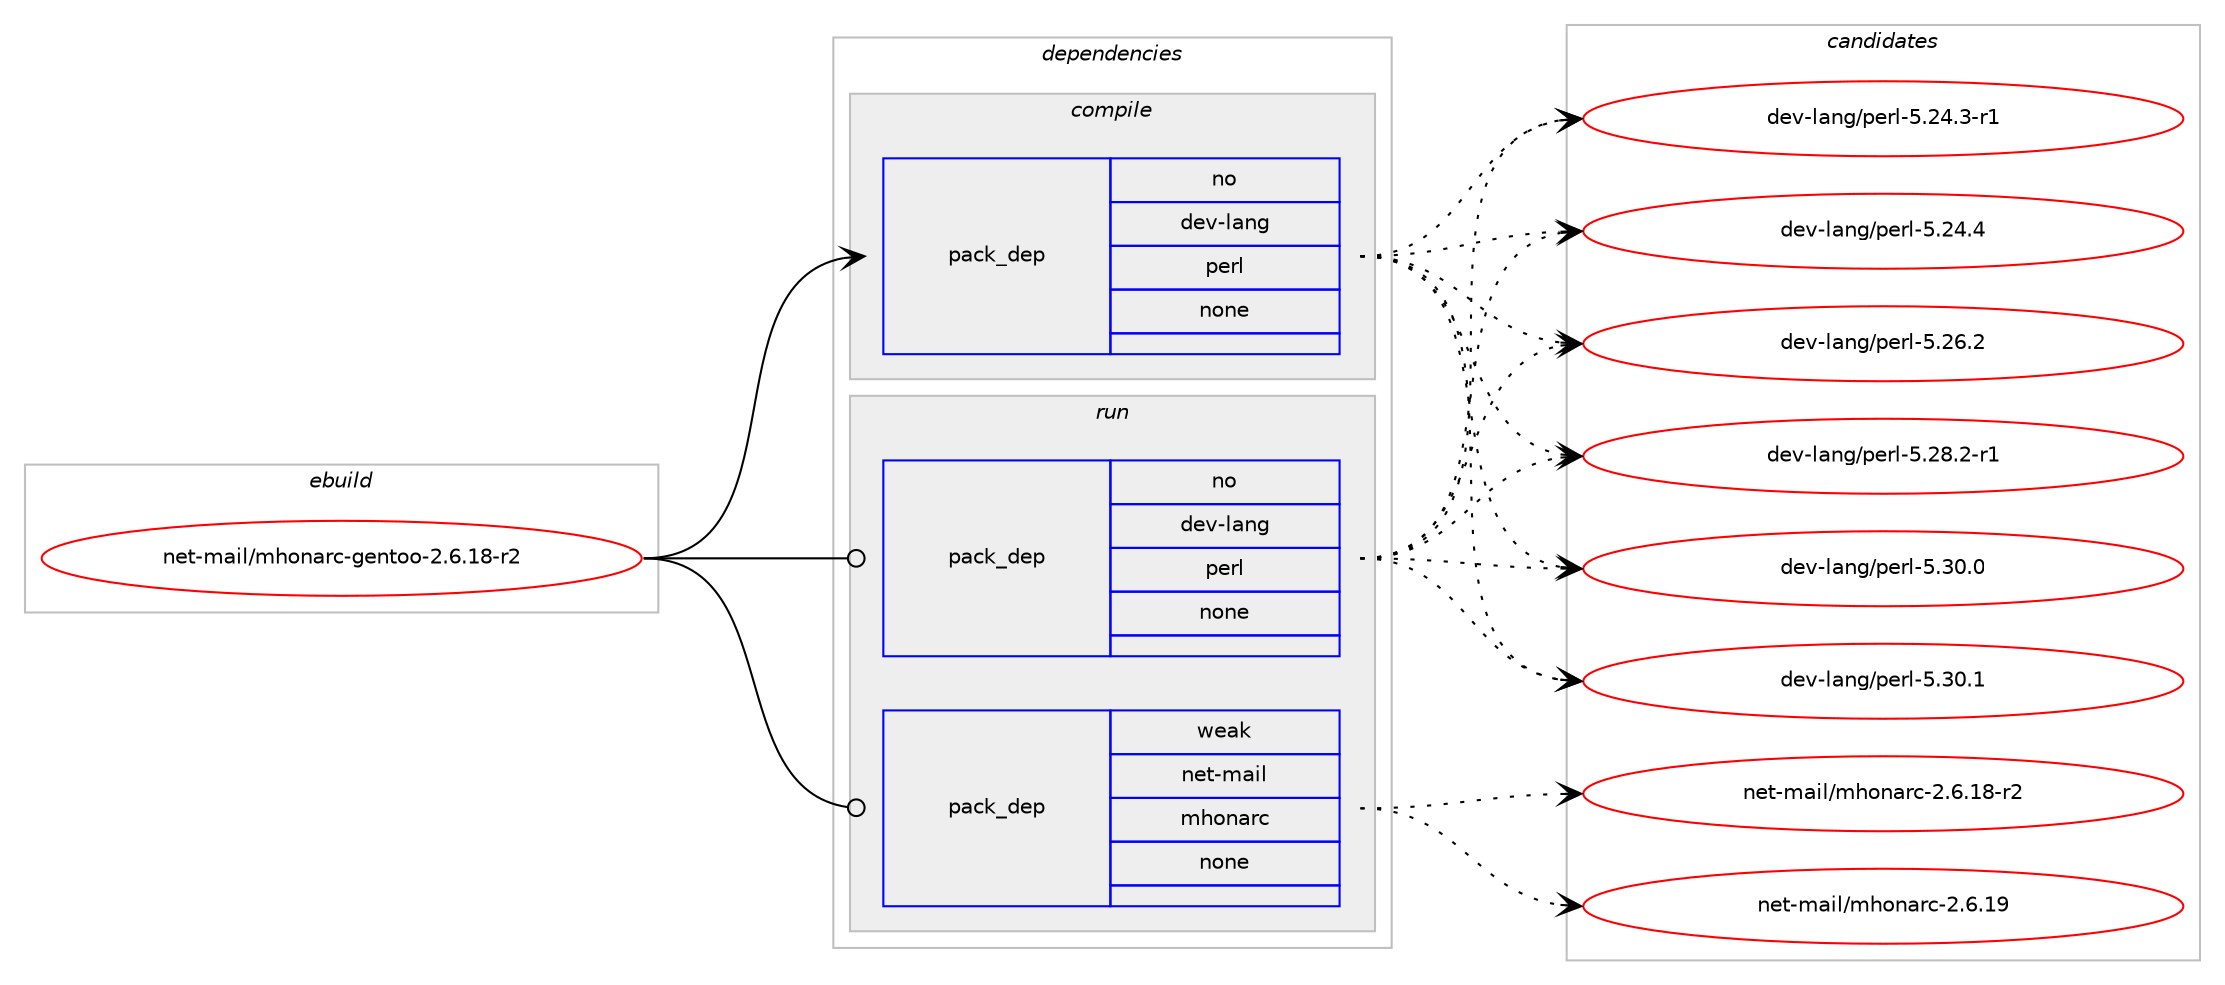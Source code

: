 digraph prolog {

# *************
# Graph options
# *************

newrank=true;
concentrate=true;
compound=true;
graph [rankdir=LR,fontname=Helvetica,fontsize=10,ranksep=1.5];#, ranksep=2.5, nodesep=0.2];
edge  [arrowhead=vee];
node  [fontname=Helvetica,fontsize=10];

# **********
# The ebuild
# **********

subgraph cluster_leftcol {
color=gray;
rank=same;
label=<<i>ebuild</i>>;
id [label="net-mail/mhonarc-gentoo-2.6.18-r2", color=red, width=4, href="../net-mail/mhonarc-gentoo-2.6.18-r2.svg"];
}

# ****************
# The dependencies
# ****************

subgraph cluster_midcol {
color=gray;
label=<<i>dependencies</i>>;
subgraph cluster_compile {
fillcolor="#eeeeee";
style=filled;
label=<<i>compile</i>>;
subgraph pack613270 {
dependency830335 [label=<<TABLE BORDER="0" CELLBORDER="1" CELLSPACING="0" CELLPADDING="4" WIDTH="220"><TR><TD ROWSPAN="6" CELLPADDING="30">pack_dep</TD></TR><TR><TD WIDTH="110">no</TD></TR><TR><TD>dev-lang</TD></TR><TR><TD>perl</TD></TR><TR><TD>none</TD></TR><TR><TD></TD></TR></TABLE>>, shape=none, color=blue];
}
id:e -> dependency830335:w [weight=20,style="solid",arrowhead="vee"];
}
subgraph cluster_compileandrun {
fillcolor="#eeeeee";
style=filled;
label=<<i>compile and run</i>>;
}
subgraph cluster_run {
fillcolor="#eeeeee";
style=filled;
label=<<i>run</i>>;
subgraph pack613271 {
dependency830336 [label=<<TABLE BORDER="0" CELLBORDER="1" CELLSPACING="0" CELLPADDING="4" WIDTH="220"><TR><TD ROWSPAN="6" CELLPADDING="30">pack_dep</TD></TR><TR><TD WIDTH="110">no</TD></TR><TR><TD>dev-lang</TD></TR><TR><TD>perl</TD></TR><TR><TD>none</TD></TR><TR><TD></TD></TR></TABLE>>, shape=none, color=blue];
}
id:e -> dependency830336:w [weight=20,style="solid",arrowhead="odot"];
subgraph pack613272 {
dependency830337 [label=<<TABLE BORDER="0" CELLBORDER="1" CELLSPACING="0" CELLPADDING="4" WIDTH="220"><TR><TD ROWSPAN="6" CELLPADDING="30">pack_dep</TD></TR><TR><TD WIDTH="110">weak</TD></TR><TR><TD>net-mail</TD></TR><TR><TD>mhonarc</TD></TR><TR><TD>none</TD></TR><TR><TD></TD></TR></TABLE>>, shape=none, color=blue];
}
id:e -> dependency830337:w [weight=20,style="solid",arrowhead="odot"];
}
}

# **************
# The candidates
# **************

subgraph cluster_choices {
rank=same;
color=gray;
label=<<i>candidates</i>>;

subgraph choice613270 {
color=black;
nodesep=1;
choice100101118451089711010347112101114108455346505246514511449 [label="dev-lang/perl-5.24.3-r1", color=red, width=4,href="../dev-lang/perl-5.24.3-r1.svg"];
choice10010111845108971101034711210111410845534650524652 [label="dev-lang/perl-5.24.4", color=red, width=4,href="../dev-lang/perl-5.24.4.svg"];
choice10010111845108971101034711210111410845534650544650 [label="dev-lang/perl-5.26.2", color=red, width=4,href="../dev-lang/perl-5.26.2.svg"];
choice100101118451089711010347112101114108455346505646504511449 [label="dev-lang/perl-5.28.2-r1", color=red, width=4,href="../dev-lang/perl-5.28.2-r1.svg"];
choice10010111845108971101034711210111410845534651484648 [label="dev-lang/perl-5.30.0", color=red, width=4,href="../dev-lang/perl-5.30.0.svg"];
choice10010111845108971101034711210111410845534651484649 [label="dev-lang/perl-5.30.1", color=red, width=4,href="../dev-lang/perl-5.30.1.svg"];
dependency830335:e -> choice100101118451089711010347112101114108455346505246514511449:w [style=dotted,weight="100"];
dependency830335:e -> choice10010111845108971101034711210111410845534650524652:w [style=dotted,weight="100"];
dependency830335:e -> choice10010111845108971101034711210111410845534650544650:w [style=dotted,weight="100"];
dependency830335:e -> choice100101118451089711010347112101114108455346505646504511449:w [style=dotted,weight="100"];
dependency830335:e -> choice10010111845108971101034711210111410845534651484648:w [style=dotted,weight="100"];
dependency830335:e -> choice10010111845108971101034711210111410845534651484649:w [style=dotted,weight="100"];
}
subgraph choice613271 {
color=black;
nodesep=1;
choice100101118451089711010347112101114108455346505246514511449 [label="dev-lang/perl-5.24.3-r1", color=red, width=4,href="../dev-lang/perl-5.24.3-r1.svg"];
choice10010111845108971101034711210111410845534650524652 [label="dev-lang/perl-5.24.4", color=red, width=4,href="../dev-lang/perl-5.24.4.svg"];
choice10010111845108971101034711210111410845534650544650 [label="dev-lang/perl-5.26.2", color=red, width=4,href="../dev-lang/perl-5.26.2.svg"];
choice100101118451089711010347112101114108455346505646504511449 [label="dev-lang/perl-5.28.2-r1", color=red, width=4,href="../dev-lang/perl-5.28.2-r1.svg"];
choice10010111845108971101034711210111410845534651484648 [label="dev-lang/perl-5.30.0", color=red, width=4,href="../dev-lang/perl-5.30.0.svg"];
choice10010111845108971101034711210111410845534651484649 [label="dev-lang/perl-5.30.1", color=red, width=4,href="../dev-lang/perl-5.30.1.svg"];
dependency830336:e -> choice100101118451089711010347112101114108455346505246514511449:w [style=dotted,weight="100"];
dependency830336:e -> choice10010111845108971101034711210111410845534650524652:w [style=dotted,weight="100"];
dependency830336:e -> choice10010111845108971101034711210111410845534650544650:w [style=dotted,weight="100"];
dependency830336:e -> choice100101118451089711010347112101114108455346505646504511449:w [style=dotted,weight="100"];
dependency830336:e -> choice10010111845108971101034711210111410845534651484648:w [style=dotted,weight="100"];
dependency830336:e -> choice10010111845108971101034711210111410845534651484649:w [style=dotted,weight="100"];
}
subgraph choice613272 {
color=black;
nodesep=1;
choice1101011164510997105108471091041111109711499455046544649564511450 [label="net-mail/mhonarc-2.6.18-r2", color=red, width=4,href="../net-mail/mhonarc-2.6.18-r2.svg"];
choice110101116451099710510847109104111110971149945504654464957 [label="net-mail/mhonarc-2.6.19", color=red, width=4,href="../net-mail/mhonarc-2.6.19.svg"];
dependency830337:e -> choice1101011164510997105108471091041111109711499455046544649564511450:w [style=dotted,weight="100"];
dependency830337:e -> choice110101116451099710510847109104111110971149945504654464957:w [style=dotted,weight="100"];
}
}

}
